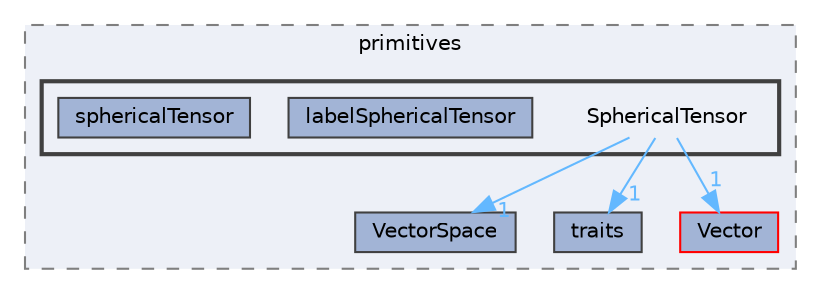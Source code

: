 digraph "src/OpenFOAM/primitives/SphericalTensor"
{
 // LATEX_PDF_SIZE
  bgcolor="transparent";
  edge [fontname=Helvetica,fontsize=10,labelfontname=Helvetica,labelfontsize=10];
  node [fontname=Helvetica,fontsize=10,shape=box,height=0.2,width=0.4];
  compound=true
  subgraph clusterdir_3e50f45338116b169052b428016851aa {
    graph [ bgcolor="#edf0f7", pencolor="grey50", label="primitives", fontname=Helvetica,fontsize=10 style="filled,dashed", URL="dir_3e50f45338116b169052b428016851aa.html",tooltip=""]
  dir_67e43ffa00fdb90d8ab20f3d61175616 [label="VectorSpace", fillcolor="#a2b4d6", color="grey25", style="filled", URL="dir_67e43ffa00fdb90d8ab20f3d61175616.html",tooltip=""];
  dir_e46438c88d14724c9114690b543855a0 [label="traits", fillcolor="#a2b4d6", color="grey25", style="filled", URL="dir_e46438c88d14724c9114690b543855a0.html",tooltip=""];
  dir_6ef5fbba1c02603637a533e2f686aa62 [label="Vector", fillcolor="#a2b4d6", color="red", style="filled", URL="dir_6ef5fbba1c02603637a533e2f686aa62.html",tooltip=""];
  subgraph clusterdir_b065e1a4bed1b058c87ac57271f42191 {
    graph [ bgcolor="#edf0f7", pencolor="grey25", label="", fontname=Helvetica,fontsize=10 style="filled,bold", URL="dir_b065e1a4bed1b058c87ac57271f42191.html",tooltip=""]
    dir_b065e1a4bed1b058c87ac57271f42191 [shape=plaintext, label="SphericalTensor"];
  dir_2d36a66d4f8baf5eafb31f81ebf71238 [label="labelSphericalTensor", fillcolor="#a2b4d6", color="grey25", style="filled", URL="dir_2d36a66d4f8baf5eafb31f81ebf71238.html",tooltip=""];
  dir_dd5a96f6e380baec3b034f171e41fe09 [label="sphericalTensor", fillcolor="#a2b4d6", color="grey25", style="filled", URL="dir_dd5a96f6e380baec3b034f171e41fe09.html",tooltip=""];
  }
  }
  dir_b065e1a4bed1b058c87ac57271f42191->dir_67e43ffa00fdb90d8ab20f3d61175616 [headlabel="1", labeldistance=1.5 headhref="dir_003705_004263.html" href="dir_003705_004263.html" color="steelblue1" fontcolor="steelblue1"];
  dir_b065e1a4bed1b058c87ac57271f42191->dir_6ef5fbba1c02603637a533e2f686aa62 [headlabel="1", labeldistance=1.5 headhref="dir_003705_004258.html" href="dir_003705_004258.html" color="steelblue1" fontcolor="steelblue1"];
  dir_b065e1a4bed1b058c87ac57271f42191->dir_e46438c88d14724c9114690b543855a0 [headlabel="1", labeldistance=1.5 headhref="dir_003705_004092.html" href="dir_003705_004092.html" color="steelblue1" fontcolor="steelblue1"];
}
